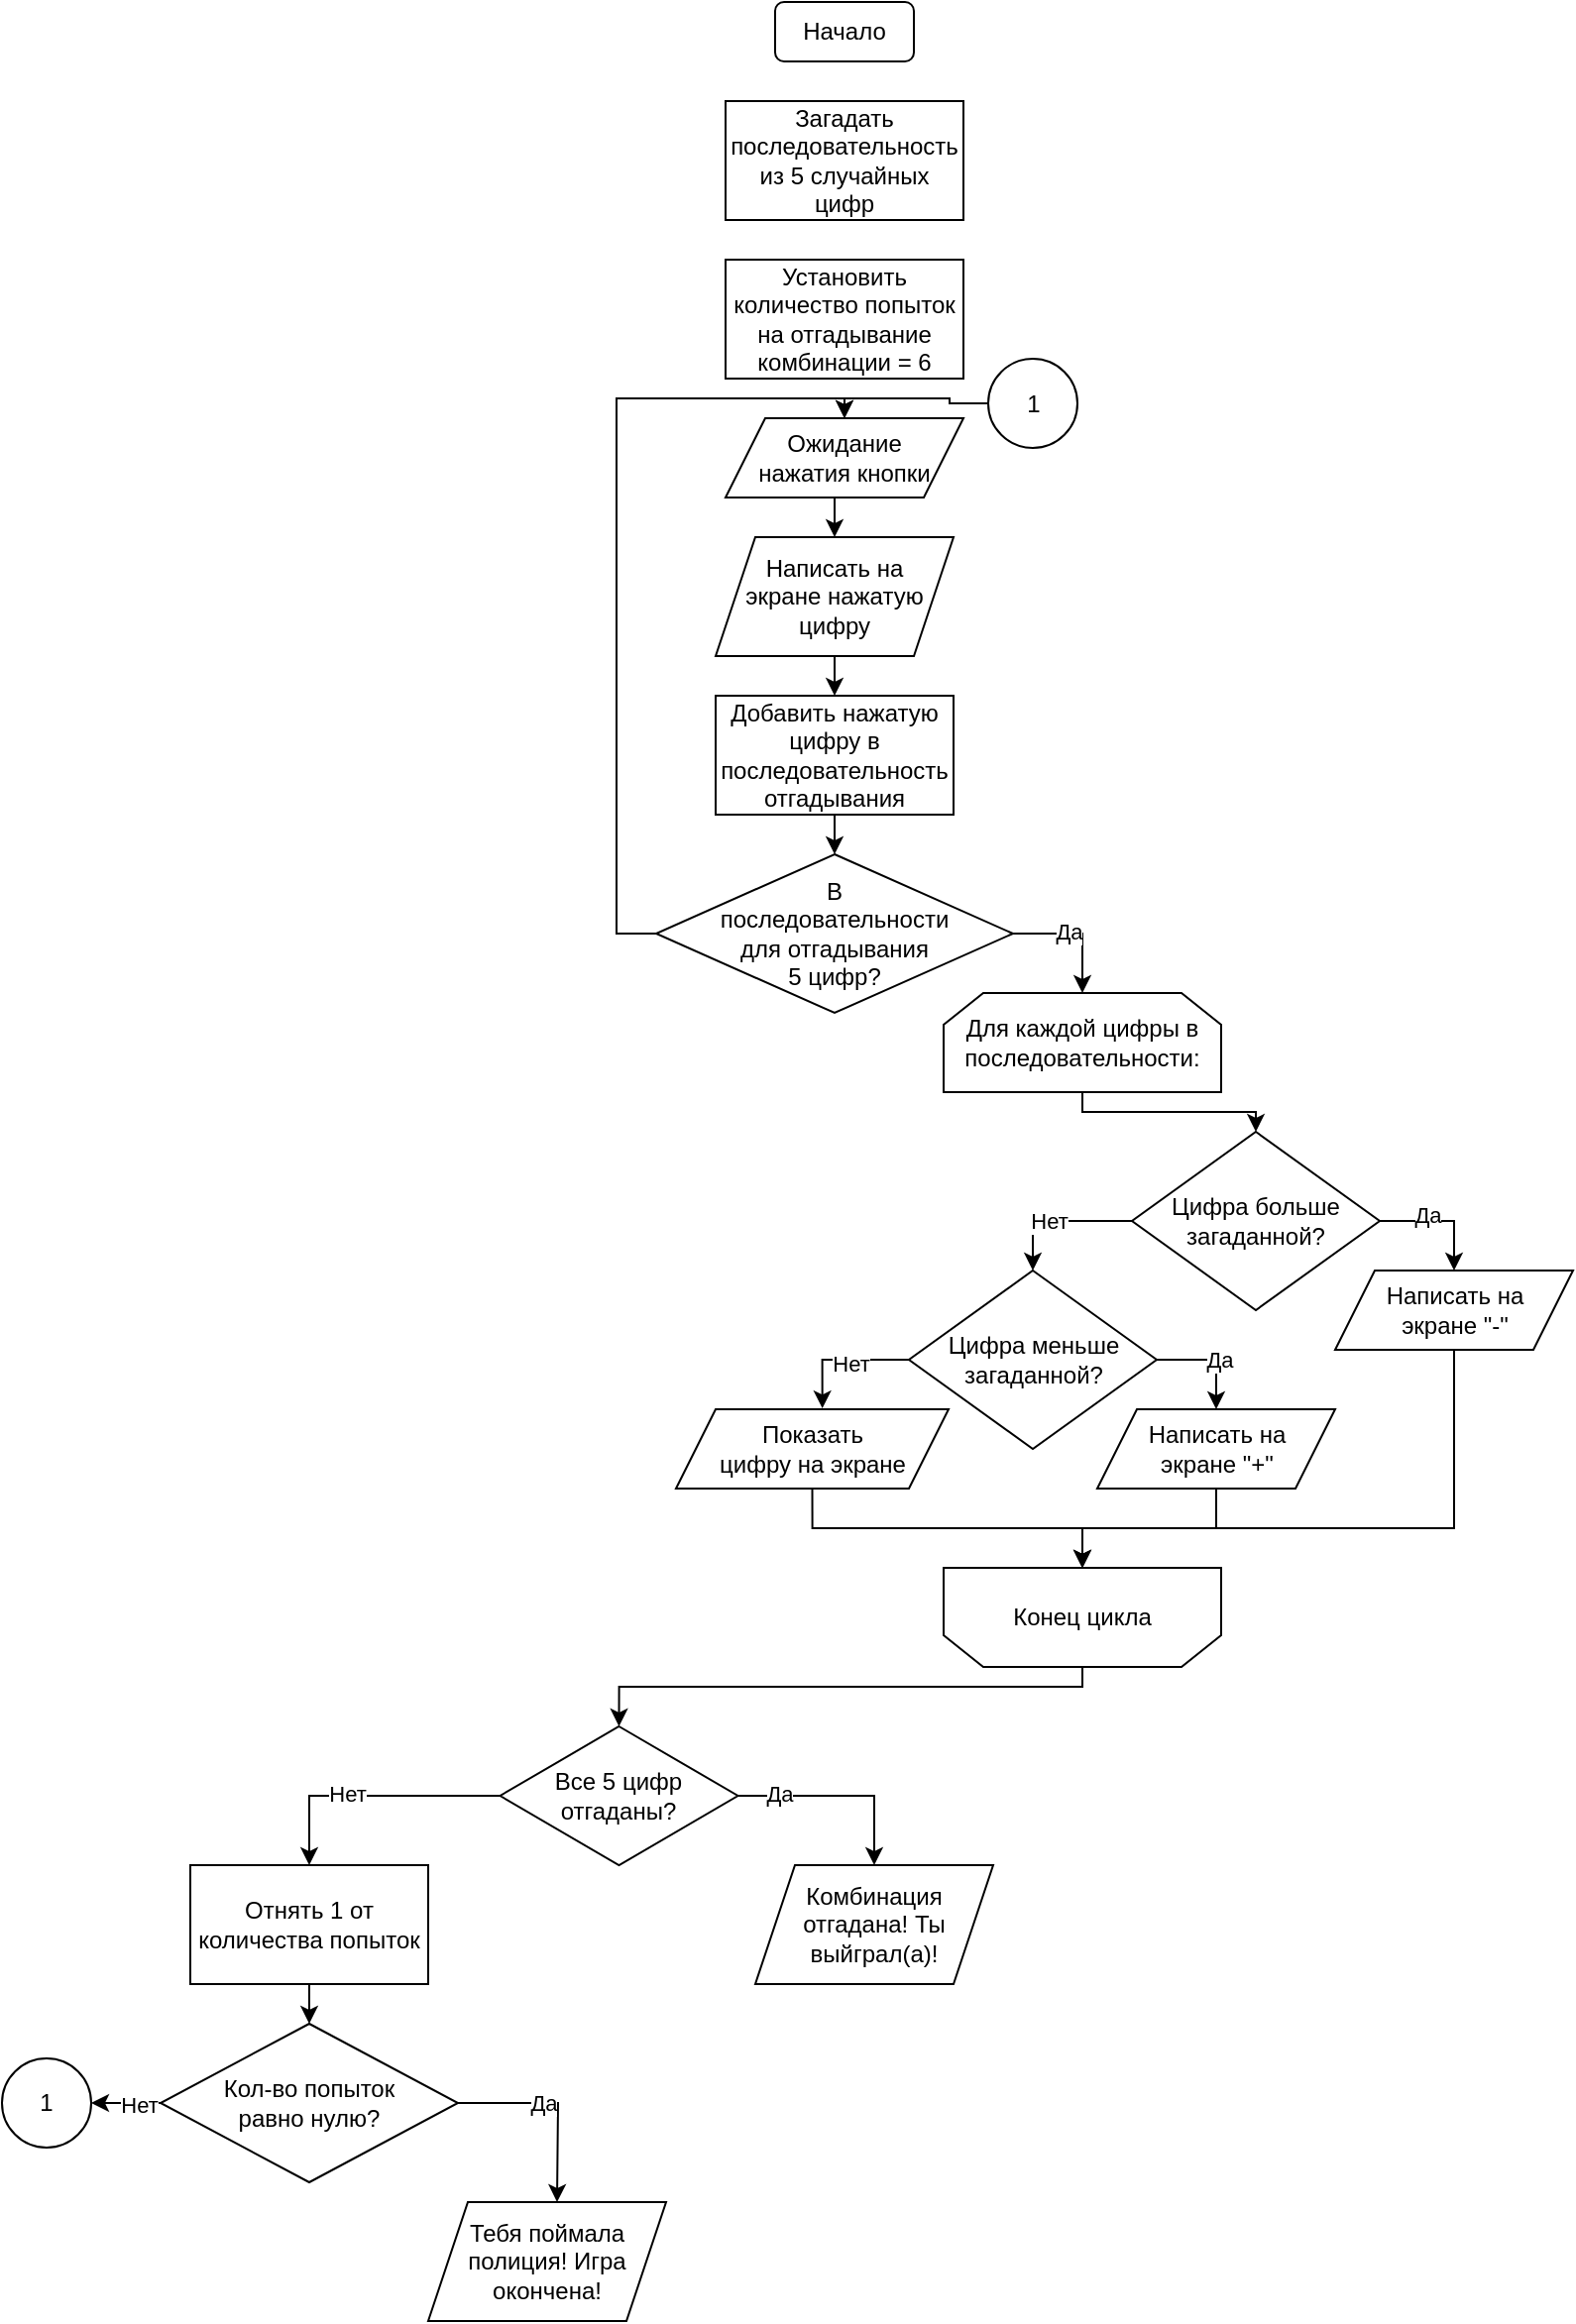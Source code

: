<mxfile version="22.1.1" type="device">
  <diagram name="Page-1" id="OhqyLPMu03MbaK06vYWf">
    <mxGraphModel dx="1249" dy="697" grid="1" gridSize="10" guides="1" tooltips="1" connect="1" arrows="1" fold="1" page="1" pageScale="1" pageWidth="850" pageHeight="1100" math="0" shadow="0">
      <root>
        <mxCell id="0" />
        <mxCell id="1" parent="0" />
        <mxCell id="wOqqg8vLbX3OlGaXOR6U-2" value="Начало" style="rounded=1;whiteSpace=wrap;html=1;" vertex="1" parent="1">
          <mxGeometry x="390" y="10" width="70" height="30" as="geometry" />
        </mxCell>
        <mxCell id="wOqqg8vLbX3OlGaXOR6U-24" style="edgeStyle=orthogonalEdgeStyle;rounded=0;orthogonalLoop=1;jettySize=auto;html=1;exitX=0.5;exitY=1;exitDx=0;exitDy=0;entryX=0.5;entryY=0;entryDx=0;entryDy=0;" edge="1" parent="1" source="wOqqg8vLbX3OlGaXOR6U-3" target="wOqqg8vLbX3OlGaXOR6U-4">
          <mxGeometry relative="1" as="geometry" />
        </mxCell>
        <mxCell id="wOqqg8vLbX3OlGaXOR6U-3" value="Ожидание&lt;br&gt;нажатия кнопки" style="shape=parallelogram;perimeter=parallelogramPerimeter;whiteSpace=wrap;html=1;fixedSize=1;" vertex="1" parent="1">
          <mxGeometry x="365" y="220" width="120" height="40" as="geometry" />
        </mxCell>
        <mxCell id="wOqqg8vLbX3OlGaXOR6U-25" style="edgeStyle=orthogonalEdgeStyle;rounded=0;orthogonalLoop=1;jettySize=auto;html=1;exitX=0.5;exitY=1;exitDx=0;exitDy=0;entryX=0.5;entryY=0;entryDx=0;entryDy=0;" edge="1" parent="1" source="wOqqg8vLbX3OlGaXOR6U-4" target="wOqqg8vLbX3OlGaXOR6U-21">
          <mxGeometry relative="1" as="geometry" />
        </mxCell>
        <mxCell id="wOqqg8vLbX3OlGaXOR6U-4" value="Написать на&lt;br&gt;экране нажатую цифру" style="shape=parallelogram;perimeter=parallelogramPerimeter;whiteSpace=wrap;html=1;fixedSize=1;" vertex="1" parent="1">
          <mxGeometry x="360" y="280" width="120" height="60" as="geometry" />
        </mxCell>
        <mxCell id="wOqqg8vLbX3OlGaXOR6U-28" style="edgeStyle=orthogonalEdgeStyle;rounded=0;orthogonalLoop=1;jettySize=auto;html=1;exitX=1;exitY=0.5;exitDx=0;exitDy=0;entryX=0.5;entryY=0;entryDx=0;entryDy=0;" edge="1" parent="1" source="wOqqg8vLbX3OlGaXOR6U-5" target="wOqqg8vLbX3OlGaXOR6U-7">
          <mxGeometry relative="1" as="geometry" />
        </mxCell>
        <mxCell id="wOqqg8vLbX3OlGaXOR6U-48" value="Да" style="edgeLabel;html=1;align=center;verticalAlign=middle;resizable=0;points=[];" vertex="1" connectable="0" parent="wOqqg8vLbX3OlGaXOR6U-28">
          <mxGeometry x="-0.151" y="1" relative="1" as="geometry">
            <mxPoint as="offset" />
          </mxGeometry>
        </mxCell>
        <mxCell id="wOqqg8vLbX3OlGaXOR6U-63" style="edgeStyle=orthogonalEdgeStyle;rounded=0;orthogonalLoop=1;jettySize=auto;html=1;exitX=0;exitY=0.5;exitDx=0;exitDy=0;entryX=0.5;entryY=0;entryDx=0;entryDy=0;" edge="1" parent="1" source="wOqqg8vLbX3OlGaXOR6U-5" target="wOqqg8vLbX3OlGaXOR6U-3">
          <mxGeometry relative="1" as="geometry">
            <Array as="points">
              <mxPoint x="310" y="480" />
              <mxPoint x="310" y="210" />
              <mxPoint x="425" y="210" />
            </Array>
          </mxGeometry>
        </mxCell>
        <mxCell id="wOqqg8vLbX3OlGaXOR6U-5" value="В&lt;br&gt;последовательности&lt;br&gt;для отгадывания&lt;br&gt;5 цифр?" style="rhombus;whiteSpace=wrap;html=1;" vertex="1" parent="1">
          <mxGeometry x="330" y="440" width="180" height="80" as="geometry" />
        </mxCell>
        <mxCell id="wOqqg8vLbX3OlGaXOR6U-39" style="edgeStyle=orthogonalEdgeStyle;rounded=0;orthogonalLoop=1;jettySize=auto;html=1;exitX=0.5;exitY=1;exitDx=0;exitDy=0;entryX=0.5;entryY=0;entryDx=0;entryDy=0;" edge="1" parent="1" source="wOqqg8vLbX3OlGaXOR6U-7" target="wOqqg8vLbX3OlGaXOR6U-8">
          <mxGeometry relative="1" as="geometry">
            <Array as="points">
              <mxPoint x="545" y="570" />
              <mxPoint x="633" y="570" />
            </Array>
          </mxGeometry>
        </mxCell>
        <mxCell id="wOqqg8vLbX3OlGaXOR6U-7" value="Для каждой цифры в последовательности:" style="shape=loopLimit;whiteSpace=wrap;html=1;" vertex="1" parent="1">
          <mxGeometry x="475" y="510" width="140" height="50" as="geometry" />
        </mxCell>
        <mxCell id="wOqqg8vLbX3OlGaXOR6U-36" style="edgeStyle=orthogonalEdgeStyle;rounded=0;orthogonalLoop=1;jettySize=auto;html=1;exitX=1;exitY=0.5;exitDx=0;exitDy=0;entryX=0.5;entryY=0;entryDx=0;entryDy=0;" edge="1" parent="1" source="wOqqg8vLbX3OlGaXOR6U-8" target="wOqqg8vLbX3OlGaXOR6U-30">
          <mxGeometry relative="1" as="geometry" />
        </mxCell>
        <mxCell id="wOqqg8vLbX3OlGaXOR6U-41" value="Да" style="edgeLabel;html=1;align=center;verticalAlign=middle;resizable=0;points=[];" vertex="1" connectable="0" parent="wOqqg8vLbX3OlGaXOR6U-36">
          <mxGeometry x="-0.216" y="3" relative="1" as="geometry">
            <mxPoint x="-1" as="offset" />
          </mxGeometry>
        </mxCell>
        <mxCell id="wOqqg8vLbX3OlGaXOR6U-38" style="edgeStyle=orthogonalEdgeStyle;rounded=0;orthogonalLoop=1;jettySize=auto;html=1;exitX=0;exitY=0.5;exitDx=0;exitDy=0;entryX=0.5;entryY=0;entryDx=0;entryDy=0;" edge="1" parent="1" source="wOqqg8vLbX3OlGaXOR6U-8" target="wOqqg8vLbX3OlGaXOR6U-12">
          <mxGeometry relative="1" as="geometry" />
        </mxCell>
        <mxCell id="wOqqg8vLbX3OlGaXOR6U-43" value="Нет" style="edgeLabel;html=1;align=center;verticalAlign=middle;resizable=0;points=[];" vertex="1" connectable="0" parent="wOqqg8vLbX3OlGaXOR6U-38">
          <mxGeometry x="0.113" relative="1" as="geometry">
            <mxPoint x="-1" as="offset" />
          </mxGeometry>
        </mxCell>
        <mxCell id="wOqqg8vLbX3OlGaXOR6U-8" value="Цифра больше&lt;br&gt;загаданной?" style="rhombus;whiteSpace=wrap;html=1;" vertex="1" parent="1">
          <mxGeometry x="570" y="580" width="125" height="90" as="geometry" />
        </mxCell>
        <mxCell id="wOqqg8vLbX3OlGaXOR6U-9" value="Загадать последовательность из 5 случайных цифр" style="rounded=0;whiteSpace=wrap;html=1;" vertex="1" parent="1">
          <mxGeometry x="365" y="60" width="120" height="60" as="geometry" />
        </mxCell>
        <mxCell id="wOqqg8vLbX3OlGaXOR6U-37" style="edgeStyle=orthogonalEdgeStyle;rounded=0;orthogonalLoop=1;jettySize=auto;html=1;exitX=1;exitY=0.5;exitDx=0;exitDy=0;entryX=0.5;entryY=0;entryDx=0;entryDy=0;" edge="1" parent="1" source="wOqqg8vLbX3OlGaXOR6U-12" target="wOqqg8vLbX3OlGaXOR6U-34">
          <mxGeometry relative="1" as="geometry" />
        </mxCell>
        <mxCell id="wOqqg8vLbX3OlGaXOR6U-44" value="Да" style="edgeLabel;html=1;align=center;verticalAlign=middle;resizable=0;points=[];" vertex="1" connectable="0" parent="wOqqg8vLbX3OlGaXOR6U-37">
          <mxGeometry x="0.091" y="1" relative="1" as="geometry">
            <mxPoint as="offset" />
          </mxGeometry>
        </mxCell>
        <mxCell id="wOqqg8vLbX3OlGaXOR6U-12" value="Цифра меньше&lt;br&gt;загаданной?" style="rhombus;whiteSpace=wrap;html=1;" vertex="1" parent="1">
          <mxGeometry x="457.5" y="650" width="125" height="90" as="geometry" />
        </mxCell>
        <mxCell id="wOqqg8vLbX3OlGaXOR6U-57" style="edgeStyle=orthogonalEdgeStyle;rounded=0;orthogonalLoop=1;jettySize=auto;html=1;exitX=0.5;exitY=1;exitDx=0;exitDy=0;entryX=0.5;entryY=0;entryDx=0;entryDy=0;" edge="1" parent="1" source="wOqqg8vLbX3OlGaXOR6U-15" target="wOqqg8vLbX3OlGaXOR6U-54">
          <mxGeometry relative="1" as="geometry" />
        </mxCell>
        <mxCell id="wOqqg8vLbX3OlGaXOR6U-15" value="Показать&lt;br&gt;цифру на экране" style="shape=parallelogram;perimeter=parallelogramPerimeter;whiteSpace=wrap;html=1;fixedSize=1;" vertex="1" parent="1">
          <mxGeometry x="340" y="720" width="137.5" height="40" as="geometry" />
        </mxCell>
        <mxCell id="wOqqg8vLbX3OlGaXOR6U-49" style="edgeStyle=orthogonalEdgeStyle;rounded=0;orthogonalLoop=1;jettySize=auto;html=1;exitX=1;exitY=0.5;exitDx=0;exitDy=0;entryX=0.5;entryY=0;entryDx=0;entryDy=0;" edge="1" parent="1" source="wOqqg8vLbX3OlGaXOR6U-16" target="wOqqg8vLbX3OlGaXOR6U-33">
          <mxGeometry relative="1" as="geometry" />
        </mxCell>
        <mxCell id="wOqqg8vLbX3OlGaXOR6U-50" value="Да" style="edgeLabel;html=1;align=center;verticalAlign=middle;resizable=0;points=[];" vertex="1" connectable="0" parent="wOqqg8vLbX3OlGaXOR6U-49">
          <mxGeometry x="-0.612" y="1" relative="1" as="geometry">
            <mxPoint as="offset" />
          </mxGeometry>
        </mxCell>
        <mxCell id="wOqqg8vLbX3OlGaXOR6U-51" style="edgeStyle=orthogonalEdgeStyle;rounded=0;orthogonalLoop=1;jettySize=auto;html=1;exitX=0;exitY=0.5;exitDx=0;exitDy=0;entryX=0.5;entryY=0;entryDx=0;entryDy=0;" edge="1" parent="1" source="wOqqg8vLbX3OlGaXOR6U-16" target="wOqqg8vLbX3OlGaXOR6U-22">
          <mxGeometry relative="1" as="geometry" />
        </mxCell>
        <mxCell id="wOqqg8vLbX3OlGaXOR6U-52" value="Нет" style="edgeLabel;html=1;align=center;verticalAlign=middle;resizable=0;points=[];" vertex="1" connectable="0" parent="wOqqg8vLbX3OlGaXOR6U-51">
          <mxGeometry x="0.181" y="-1" relative="1" as="geometry">
            <mxPoint as="offset" />
          </mxGeometry>
        </mxCell>
        <mxCell id="wOqqg8vLbX3OlGaXOR6U-16" value="Все 5 цифр отгаданы?" style="rhombus;whiteSpace=wrap;html=1;" vertex="1" parent="1">
          <mxGeometry x="251.25" y="880" width="120" height="70" as="geometry" />
        </mxCell>
        <mxCell id="wOqqg8vLbX3OlGaXOR6U-17" value="Установить количество попыток на отгадывание комбинации = 6" style="rounded=0;whiteSpace=wrap;html=1;" vertex="1" parent="1">
          <mxGeometry x="365" y="140" width="120" height="60" as="geometry" />
        </mxCell>
        <mxCell id="wOqqg8vLbX3OlGaXOR6U-26" style="edgeStyle=orthogonalEdgeStyle;rounded=0;orthogonalLoop=1;jettySize=auto;html=1;exitX=0.5;exitY=1;exitDx=0;exitDy=0;entryX=0.5;entryY=0;entryDx=0;entryDy=0;" edge="1" parent="1" source="wOqqg8vLbX3OlGaXOR6U-21" target="wOqqg8vLbX3OlGaXOR6U-5">
          <mxGeometry relative="1" as="geometry" />
        </mxCell>
        <mxCell id="wOqqg8vLbX3OlGaXOR6U-21" value="Добавить нажатую цифру в последовательность отгадывания" style="rounded=0;whiteSpace=wrap;html=1;" vertex="1" parent="1">
          <mxGeometry x="360" y="360" width="120" height="60" as="geometry" />
        </mxCell>
        <mxCell id="wOqqg8vLbX3OlGaXOR6U-67" style="edgeStyle=orthogonalEdgeStyle;rounded=0;orthogonalLoop=1;jettySize=auto;html=1;exitX=0.5;exitY=1;exitDx=0;exitDy=0;entryX=0.5;entryY=0;entryDx=0;entryDy=0;" edge="1" parent="1" source="wOqqg8vLbX3OlGaXOR6U-22" target="wOqqg8vLbX3OlGaXOR6U-23">
          <mxGeometry relative="1" as="geometry" />
        </mxCell>
        <mxCell id="wOqqg8vLbX3OlGaXOR6U-22" value="Отнять 1 от количества попыток" style="rounded=0;whiteSpace=wrap;html=1;" vertex="1" parent="1">
          <mxGeometry x="95" y="950" width="120" height="60" as="geometry" />
        </mxCell>
        <mxCell id="wOqqg8vLbX3OlGaXOR6U-68" style="edgeStyle=orthogonalEdgeStyle;rounded=0;orthogonalLoop=1;jettySize=auto;html=1;exitX=1;exitY=0.5;exitDx=0;exitDy=0;" edge="1" parent="1" source="wOqqg8vLbX3OlGaXOR6U-23">
          <mxGeometry relative="1" as="geometry">
            <mxPoint x="280" y="1120" as="targetPoint" />
          </mxGeometry>
        </mxCell>
        <mxCell id="wOqqg8vLbX3OlGaXOR6U-69" value="Да" style="edgeLabel;html=1;align=center;verticalAlign=middle;resizable=0;points=[];" vertex="1" connectable="0" parent="wOqqg8vLbX3OlGaXOR6U-68">
          <mxGeometry x="-0.148" relative="1" as="geometry">
            <mxPoint as="offset" />
          </mxGeometry>
        </mxCell>
        <mxCell id="wOqqg8vLbX3OlGaXOR6U-75" style="edgeStyle=orthogonalEdgeStyle;rounded=0;orthogonalLoop=1;jettySize=auto;html=1;exitX=0;exitY=0.5;exitDx=0;exitDy=0;entryX=1;entryY=0.5;entryDx=0;entryDy=0;" edge="1" parent="1" source="wOqqg8vLbX3OlGaXOR6U-23" target="wOqqg8vLbX3OlGaXOR6U-72">
          <mxGeometry relative="1" as="geometry" />
        </mxCell>
        <mxCell id="wOqqg8vLbX3OlGaXOR6U-76" value="Нет" style="edgeLabel;html=1;align=center;verticalAlign=middle;resizable=0;points=[];" vertex="1" connectable="0" parent="wOqqg8vLbX3OlGaXOR6U-75">
          <mxGeometry x="-0.337" y="1" relative="1" as="geometry">
            <mxPoint as="offset" />
          </mxGeometry>
        </mxCell>
        <mxCell id="wOqqg8vLbX3OlGaXOR6U-23" value="Кол-во попыток&lt;br&gt;равно нулю?" style="rhombus;whiteSpace=wrap;html=1;" vertex="1" parent="1">
          <mxGeometry x="80" y="1030" width="150" height="80" as="geometry" />
        </mxCell>
        <mxCell id="wOqqg8vLbX3OlGaXOR6U-59" style="edgeStyle=orthogonalEdgeStyle;rounded=0;orthogonalLoop=1;jettySize=auto;html=1;exitX=0.5;exitY=1;exitDx=0;exitDy=0;entryX=0.5;entryY=0;entryDx=0;entryDy=0;" edge="1" parent="1" source="wOqqg8vLbX3OlGaXOR6U-30" target="wOqqg8vLbX3OlGaXOR6U-54">
          <mxGeometry relative="1" as="geometry">
            <Array as="points">
              <mxPoint x="732" y="780" />
              <mxPoint x="545" y="780" />
            </Array>
          </mxGeometry>
        </mxCell>
        <mxCell id="wOqqg8vLbX3OlGaXOR6U-30" value="Написать на&lt;br&gt;экране &quot;-&quot;" style="shape=parallelogram;perimeter=parallelogramPerimeter;whiteSpace=wrap;html=1;fixedSize=1;" vertex="1" parent="1">
          <mxGeometry x="672.5" y="650" width="120" height="40" as="geometry" />
        </mxCell>
        <mxCell id="wOqqg8vLbX3OlGaXOR6U-32" value="Тебя поймала полиция! Игра окончена!" style="shape=parallelogram;perimeter=parallelogramPerimeter;whiteSpace=wrap;html=1;fixedSize=1;" vertex="1" parent="1">
          <mxGeometry x="215" y="1120" width="120" height="60" as="geometry" />
        </mxCell>
        <mxCell id="wOqqg8vLbX3OlGaXOR6U-33" value="Комбинация отгадана! Ты выйграл(а)!" style="shape=parallelogram;perimeter=parallelogramPerimeter;whiteSpace=wrap;html=1;fixedSize=1;" vertex="1" parent="1">
          <mxGeometry x="380" y="950" width="120" height="60" as="geometry" />
        </mxCell>
        <mxCell id="wOqqg8vLbX3OlGaXOR6U-58" style="edgeStyle=orthogonalEdgeStyle;rounded=0;orthogonalLoop=1;jettySize=auto;html=1;exitX=0.5;exitY=1;exitDx=0;exitDy=0;entryX=0.5;entryY=0;entryDx=0;entryDy=0;" edge="1" parent="1" source="wOqqg8vLbX3OlGaXOR6U-34" target="wOqqg8vLbX3OlGaXOR6U-54">
          <mxGeometry relative="1" as="geometry" />
        </mxCell>
        <mxCell id="wOqqg8vLbX3OlGaXOR6U-34" value="Написать на&lt;br&gt;экране &quot;+&quot;" style="shape=parallelogram;perimeter=parallelogramPerimeter;whiteSpace=wrap;html=1;fixedSize=1;" vertex="1" parent="1">
          <mxGeometry x="552.5" y="720" width="120" height="40" as="geometry" />
        </mxCell>
        <mxCell id="wOqqg8vLbX3OlGaXOR6U-45" style="edgeStyle=orthogonalEdgeStyle;rounded=0;orthogonalLoop=1;jettySize=auto;html=1;exitX=0;exitY=0.5;exitDx=0;exitDy=0;entryX=0.537;entryY=-0.011;entryDx=0;entryDy=0;entryPerimeter=0;" edge="1" parent="1" source="wOqqg8vLbX3OlGaXOR6U-12" target="wOqqg8vLbX3OlGaXOR6U-15">
          <mxGeometry relative="1" as="geometry" />
        </mxCell>
        <mxCell id="wOqqg8vLbX3OlGaXOR6U-46" value="Нет" style="edgeLabel;html=1;align=center;verticalAlign=middle;resizable=0;points=[];" vertex="1" connectable="0" parent="wOqqg8vLbX3OlGaXOR6U-45">
          <mxGeometry x="-0.126" y="2" relative="1" as="geometry">
            <mxPoint as="offset" />
          </mxGeometry>
        </mxCell>
        <mxCell id="wOqqg8vLbX3OlGaXOR6U-60" style="edgeStyle=orthogonalEdgeStyle;rounded=0;orthogonalLoop=1;jettySize=auto;html=1;exitX=0.5;exitY=1;exitDx=0;exitDy=0;entryX=0.5;entryY=0;entryDx=0;entryDy=0;" edge="1" parent="1" source="wOqqg8vLbX3OlGaXOR6U-54" target="wOqqg8vLbX3OlGaXOR6U-16">
          <mxGeometry relative="1" as="geometry">
            <Array as="points">
              <mxPoint x="545" y="860" />
              <mxPoint x="311" y="860" />
            </Array>
          </mxGeometry>
        </mxCell>
        <mxCell id="wOqqg8vLbX3OlGaXOR6U-54" value="Конец цикла" style="shape=loopLimit;whiteSpace=wrap;html=1;flipV=1;" vertex="1" parent="1">
          <mxGeometry x="475" y="800" width="140" height="50" as="geometry" />
        </mxCell>
        <mxCell id="wOqqg8vLbX3OlGaXOR6U-66" style="edgeStyle=orthogonalEdgeStyle;rounded=0;orthogonalLoop=1;jettySize=auto;html=1;exitX=0;exitY=0.5;exitDx=0;exitDy=0;entryX=0.5;entryY=0;entryDx=0;entryDy=0;" edge="1" parent="1" source="wOqqg8vLbX3OlGaXOR6U-61" target="wOqqg8vLbX3OlGaXOR6U-3">
          <mxGeometry relative="1" as="geometry">
            <Array as="points">
              <mxPoint x="478" y="213" />
              <mxPoint x="478" y="210" />
              <mxPoint x="425" y="210" />
            </Array>
          </mxGeometry>
        </mxCell>
        <mxCell id="wOqqg8vLbX3OlGaXOR6U-61" value="1" style="ellipse;whiteSpace=wrap;html=1;aspect=fixed;" vertex="1" parent="1">
          <mxGeometry x="497.5" y="190" width="45" height="45" as="geometry" />
        </mxCell>
        <mxCell id="wOqqg8vLbX3OlGaXOR6U-72" value="1" style="ellipse;whiteSpace=wrap;html=1;aspect=fixed;" vertex="1" parent="1">
          <mxGeometry y="1047.5" width="45" height="45" as="geometry" />
        </mxCell>
      </root>
    </mxGraphModel>
  </diagram>
</mxfile>
